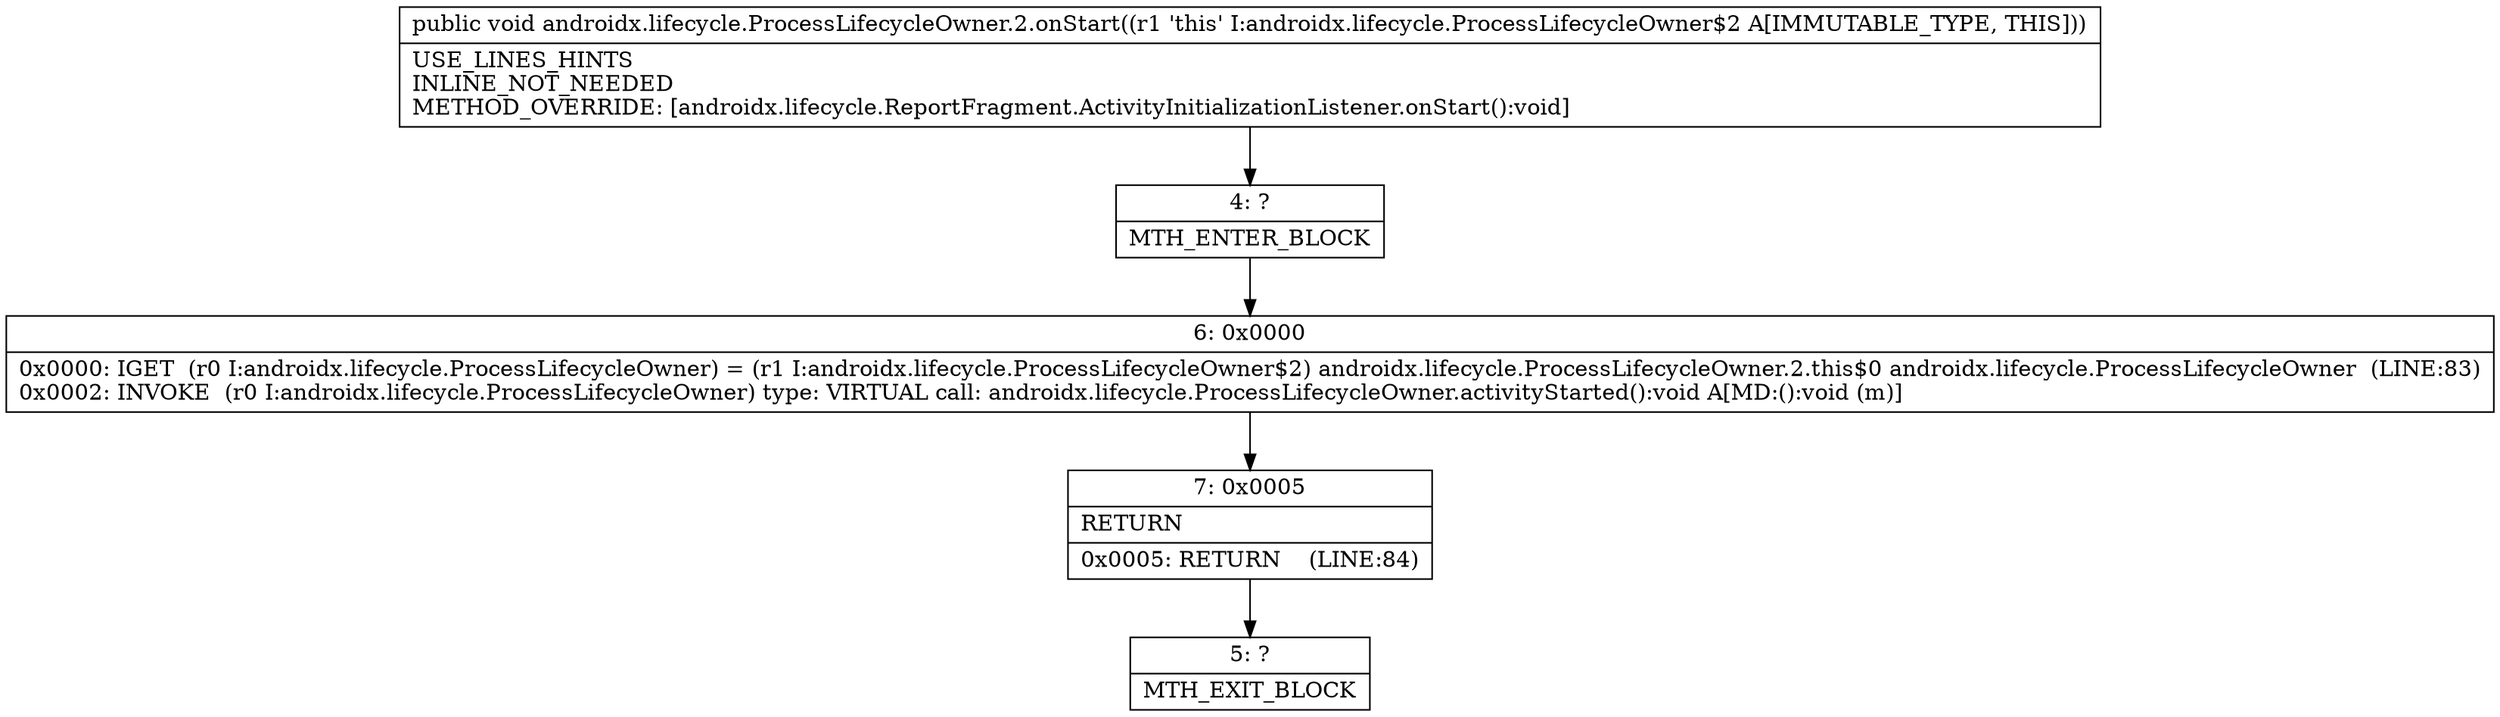 digraph "CFG forandroidx.lifecycle.ProcessLifecycleOwner.2.onStart()V" {
Node_4 [shape=record,label="{4\:\ ?|MTH_ENTER_BLOCK\l}"];
Node_6 [shape=record,label="{6\:\ 0x0000|0x0000: IGET  (r0 I:androidx.lifecycle.ProcessLifecycleOwner) = (r1 I:androidx.lifecycle.ProcessLifecycleOwner$2) androidx.lifecycle.ProcessLifecycleOwner.2.this$0 androidx.lifecycle.ProcessLifecycleOwner  (LINE:83)\l0x0002: INVOKE  (r0 I:androidx.lifecycle.ProcessLifecycleOwner) type: VIRTUAL call: androidx.lifecycle.ProcessLifecycleOwner.activityStarted():void A[MD:():void (m)]\l}"];
Node_7 [shape=record,label="{7\:\ 0x0005|RETURN\l|0x0005: RETURN    (LINE:84)\l}"];
Node_5 [shape=record,label="{5\:\ ?|MTH_EXIT_BLOCK\l}"];
MethodNode[shape=record,label="{public void androidx.lifecycle.ProcessLifecycleOwner.2.onStart((r1 'this' I:androidx.lifecycle.ProcessLifecycleOwner$2 A[IMMUTABLE_TYPE, THIS]))  | USE_LINES_HINTS\lINLINE_NOT_NEEDED\lMETHOD_OVERRIDE: [androidx.lifecycle.ReportFragment.ActivityInitializationListener.onStart():void]\l}"];
MethodNode -> Node_4;Node_4 -> Node_6;
Node_6 -> Node_7;
Node_7 -> Node_5;
}

